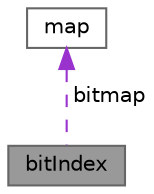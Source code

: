 digraph "bitIndex"
{
 // LATEX_PDF_SIZE
  bgcolor="transparent";
  edge [fontname=Helvetica,fontsize=10,labelfontname=Helvetica,labelfontsize=10];
  node [fontname=Helvetica,fontsize=10,shape=box,height=0.2,width=0.4];
  Node1 [label="bitIndex",height=0.2,width=0.4,color="gray40", fillcolor="grey60", style="filled", fontcolor="black",tooltip="Bitmap Indexado, tem funcoes para facilitar acesso continuo e tratar-lo como pilha."];
  Node2 -> Node1 [dir="back",color="darkorchid3",style="dashed",label=" bitmap" ];
  Node2 [label="map",height=0.2,width=0.4,color="gray40", fillcolor="white", style="filled",URL="$structmap.html",tooltip="Estrutura para representar um mapa de bits."];
}
